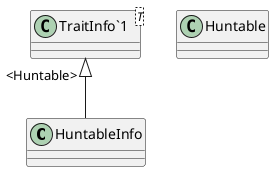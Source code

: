 @startuml
class HuntableInfo {
}
class Huntable {
}
class "TraitInfo`1"<T> {
}
"TraitInfo`1" "<Huntable>" <|-- HuntableInfo
@enduml
